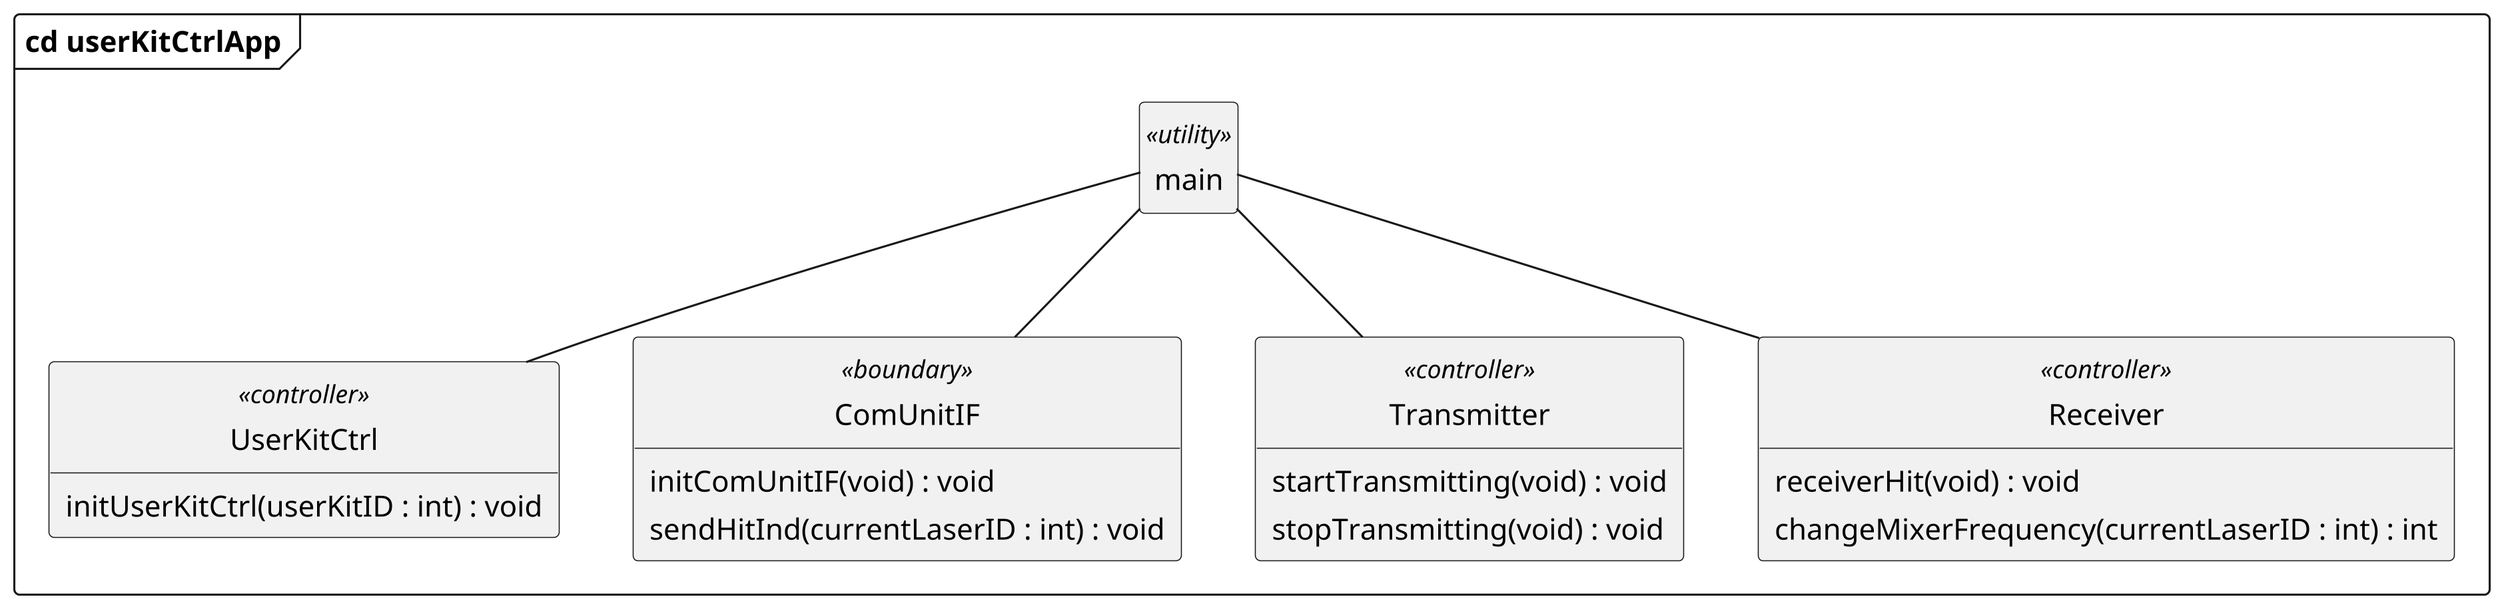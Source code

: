 @startuml userKitCtrlApp_cd

skinparam {
    monochrome true
    dpi 300
    padding 2
    packageStyle rectangle
    packageStyle frame
    shadowing false
    classAttributeIconSize 0
}
hide circle
hide empty members

frame "cd userKitCtrlApp" {

    class main <<utility>> {
    }

    class UserKitCtrl <<controller>> {
        initUserKitCtrl(userKitID : int) : void
    }

    class ComUnitIF <<boundary>> {
        initComUnitIF(void) : void
        sendHitInd(currentLaserID : int) : void
    }

    class Transmitter <<controller>> {
        startTransmitting(void) : void
        stopTransmitting(void) : void
    }

    class Receiver <<controller>> {
        receiverHit(void) : void
        changeMixerFrequency(currentLaserID : int) : int
    }
}

main -- UserKitCtrl
main -- Transmitter
main -- Receiver
main -- ComUnitIF

@enduml